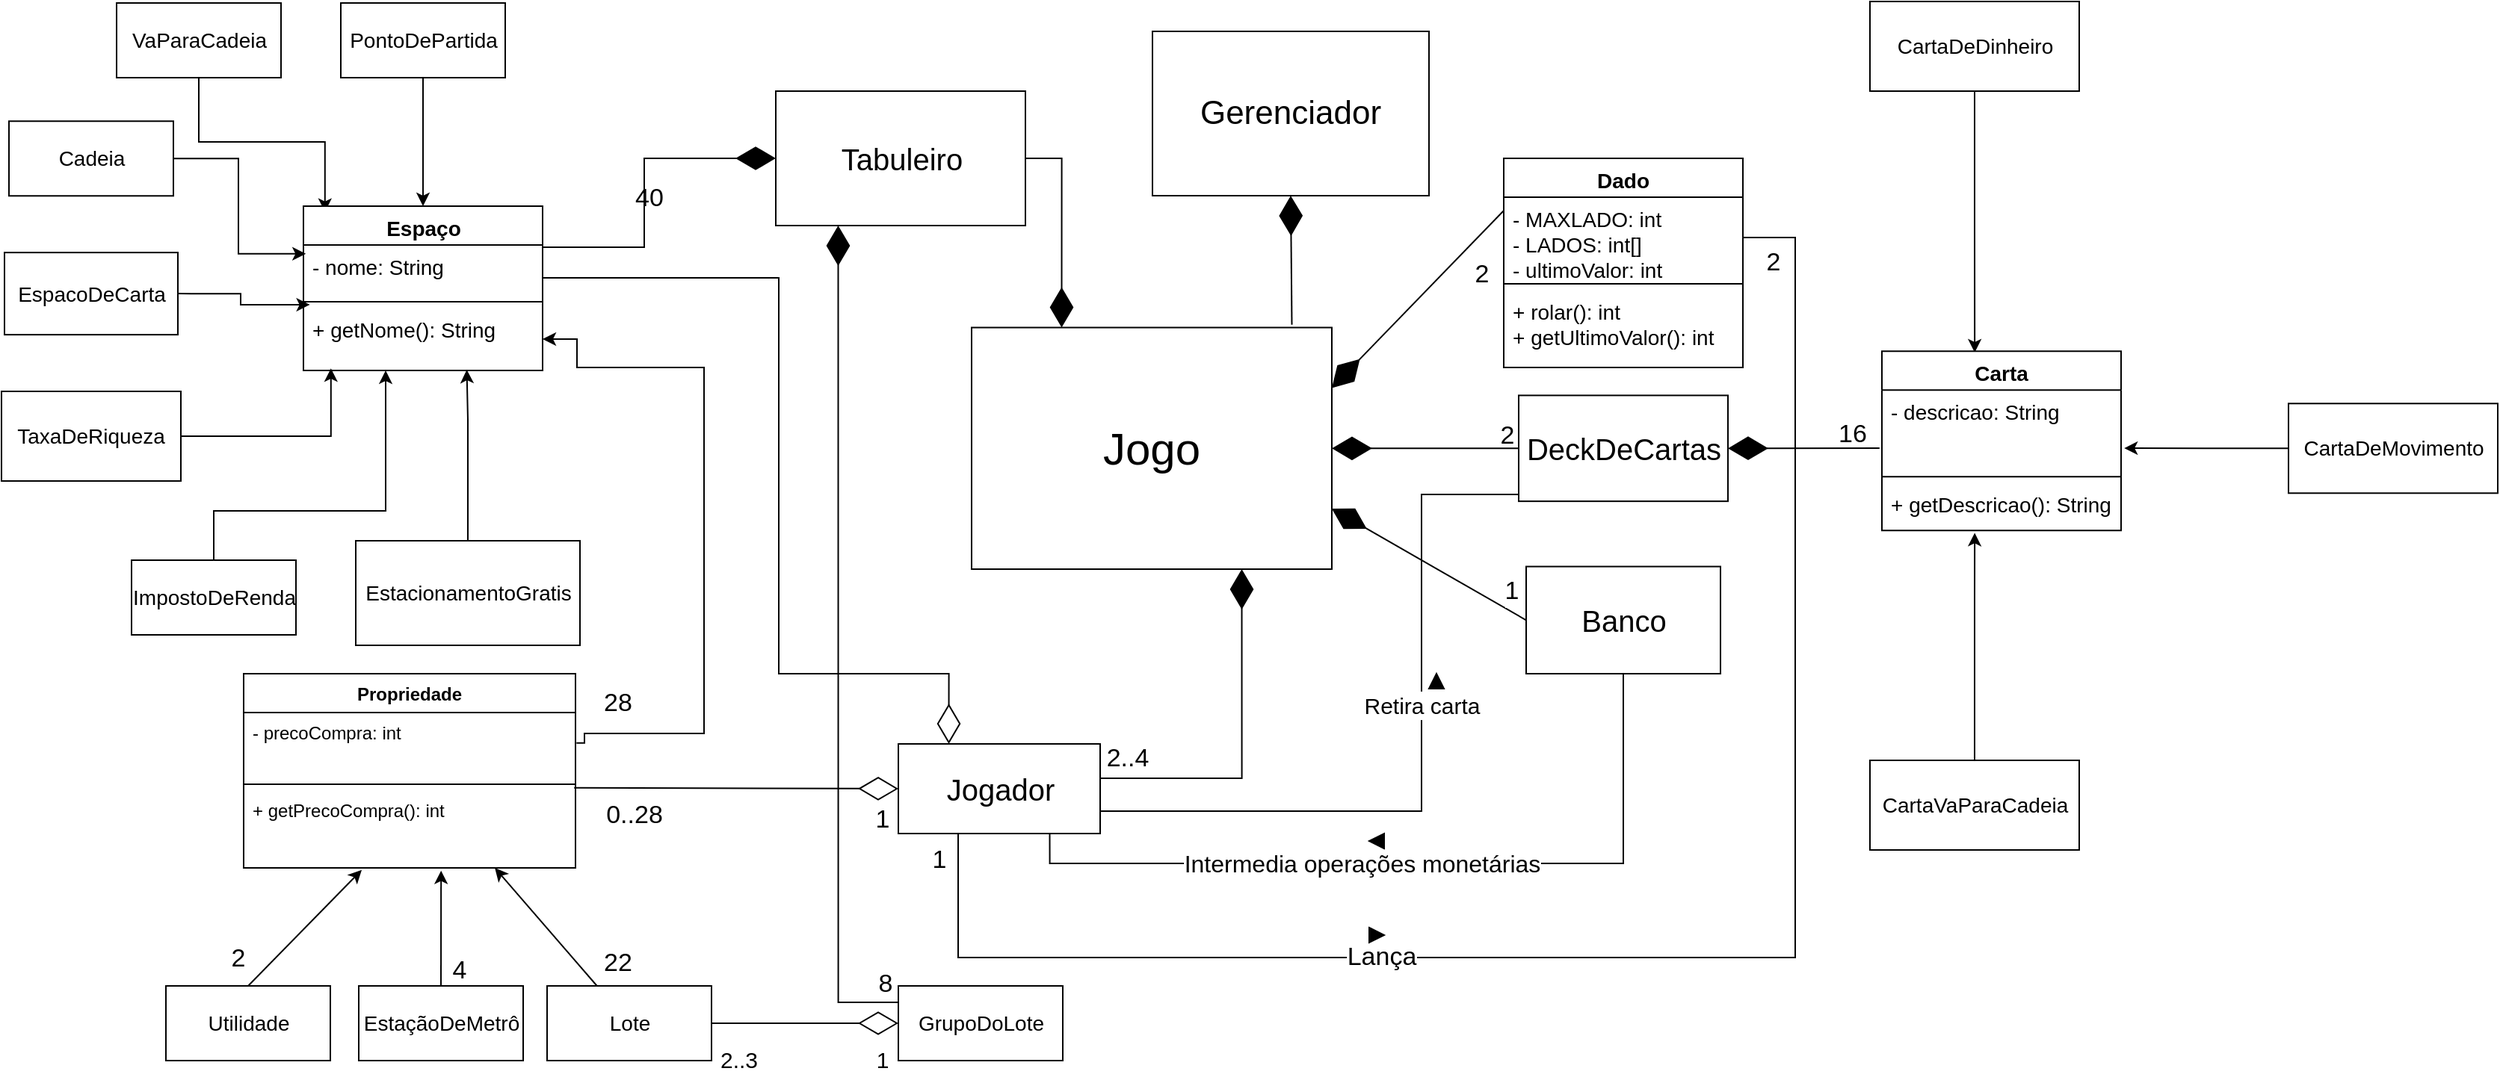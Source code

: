 <mxfile version="20.2.3" type="github">
  <diagram id="2CvRpesuBjBLBVpyUClh" name="Page-1">
    <mxGraphModel dx="2119" dy="652" grid="1" gridSize="10" guides="1" tooltips="1" connect="1" arrows="1" fold="1" page="1" pageScale="1" pageWidth="827" pageHeight="1169" math="0" shadow="0">
      <root>
        <mxCell id="0" />
        <mxCell id="1" parent="0" />
        <mxCell id="c68KgJTXVsl0c4aLbd2X-1" value="28" style="edgeStyle=orthogonalEdgeStyle;rounded=0;orthogonalLoop=1;jettySize=auto;html=1;fontSize=17;entryX=1.003;entryY=0.464;entryDx=0;entryDy=0;startArrow=classic;startFill=1;endArrow=none;endFill=0;exitX=1;exitY=0.5;exitDx=0;exitDy=0;entryPerimeter=0;" parent="1" source="Rdkix3AMdeM1Sjrw6h5y-4" target="eLn0Z7HhfPv99B10Aiud-2" edge="1">
          <mxGeometry x="0.857" y="-20" relative="1" as="geometry">
            <mxPoint x="128.5" y="597" as="targetPoint" />
            <mxPoint as="offset" />
            <Array as="points">
              <mxPoint x="125" y="326" />
              <mxPoint x="125" y="345" />
              <mxPoint x="210" y="345" />
              <mxPoint x="210" y="590" />
              <mxPoint x="130" y="590" />
              <mxPoint x="130" y="596" />
            </Array>
            <mxPoint x="110" y="345" as="sourcePoint" />
          </mxGeometry>
        </mxCell>
        <mxCell id="c68KgJTXVsl0c4aLbd2X-2" value="8" style="edgeStyle=orthogonalEdgeStyle;rounded=0;orthogonalLoop=1;jettySize=auto;html=1;fontSize=17;startArrow=none;startFill=0;endArrow=diamondThin;endFill=1;endSize=24;sourcePerimeterSpacing=6;targetPerimeterSpacing=24;strokeWidth=1;exitX=0;exitY=0.25;exitDx=0;exitDy=0;entryX=0.25;entryY=1;entryDx=0;entryDy=0;" parent="1" source="c68KgJTXVsl0c4aLbd2X-36" target="c68KgJTXVsl0c4aLbd2X-19" edge="1">
          <mxGeometry x="-0.961" y="-12" relative="1" as="geometry">
            <mxPoint x="320" y="170" as="targetPoint" />
            <Array as="points">
              <mxPoint x="340" y="770" />
              <mxPoint x="300" y="770" />
            </Array>
            <mxPoint as="offset" />
          </mxGeometry>
        </mxCell>
        <mxCell id="c68KgJTXVsl0c4aLbd2X-3" value="2..4" style="edgeStyle=orthogonalEdgeStyle;rounded=0;orthogonalLoop=1;jettySize=auto;html=1;exitX=1;exitY=0.5;exitDx=0;exitDy=0;entryX=0.75;entryY=1;entryDx=0;entryDy=0;fontSize=17;startArrow=none;startFill=0;endArrow=diamondThin;endFill=1;endSize=24;sourcePerimeterSpacing=6;targetPerimeterSpacing=24;strokeWidth=1;" parent="1" source="c68KgJTXVsl0c4aLbd2X-23" target="c68KgJTXVsl0c4aLbd2X-24" edge="1">
          <mxGeometry x="-0.793" y="13" relative="1" as="geometry">
            <Array as="points">
              <mxPoint x="475" y="620" />
              <mxPoint x="570" y="620" />
            </Array>
            <mxPoint as="offset" />
          </mxGeometry>
        </mxCell>
        <mxCell id="c68KgJTXVsl0c4aLbd2X-4" value="0..28" style="text;html=1;resizable=0;autosize=1;align=center;verticalAlign=middle;points=[];fillColor=none;strokeColor=none;rounded=0;labelBackgroundColor=default;fontSize=17;" parent="1" vertex="1">
          <mxGeometry x="132.5" y="630" width="60" height="30" as="geometry" />
        </mxCell>
        <mxCell id="c68KgJTXVsl0c4aLbd2X-5" value="1" style="text;html=1;resizable=0;autosize=1;align=center;verticalAlign=middle;points=[];fillColor=none;strokeColor=none;rounded=0;labelBackgroundColor=default;fontSize=15;" parent="1" vertex="1">
          <mxGeometry x="314" y="793" width="30" height="30" as="geometry" />
        </mxCell>
        <mxCell id="c68KgJTXVsl0c4aLbd2X-6" value="" style="edgeStyle=orthogonalEdgeStyle;rounded=0;orthogonalLoop=1;jettySize=auto;html=1;entryX=0.25;entryY=0;entryDx=0;entryDy=0;fontSize=14;startArrow=none;startFill=0;endArrow=diamondThin;endFill=0;endSize=24;sourcePerimeterSpacing=6;targetPerimeterSpacing=24;strokeWidth=1;exitX=1;exitY=0.5;exitDx=0;exitDy=0;" parent="1" source="Rdkix3AMdeM1Sjrw6h5y-2" target="c68KgJTXVsl0c4aLbd2X-23" edge="1">
          <mxGeometry x="-0.062" relative="1" as="geometry">
            <Array as="points">
              <mxPoint x="260" y="285" />
              <mxPoint x="260" y="550" />
              <mxPoint x="374" y="550" />
            </Array>
            <mxPoint as="offset" />
            <mxPoint x="150.75" y="285.435" as="sourcePoint" />
          </mxGeometry>
        </mxCell>
        <mxCell id="c68KgJTXVsl0c4aLbd2X-7" style="edgeStyle=orthogonalEdgeStyle;rounded=0;orthogonalLoop=1;jettySize=auto;html=1;exitX=1;exitY=0.25;exitDx=0;exitDy=0;entryX=0;entryY=0.5;entryDx=0;entryDy=0;fontSize=17;startArrow=none;startFill=0;endArrow=diamondThin;endFill=1;endSize=24;sourcePerimeterSpacing=6;targetPerimeterSpacing=24;strokeWidth=1;" parent="1" source="Rdkix3AMdeM1Sjrw6h5y-1" target="c68KgJTXVsl0c4aLbd2X-19" edge="1">
          <mxGeometry relative="1" as="geometry">
            <mxPoint x="150.75" y="252.502" as="sourcePoint" />
          </mxGeometry>
        </mxCell>
        <mxCell id="c68KgJTXVsl0c4aLbd2X-9" value="2" style="edgeStyle=none;rounded=0;orthogonalLoop=1;jettySize=auto;html=1;exitX=0.5;exitY=0;exitDx=0;exitDy=0;entryX=0.356;entryY=1.026;entryDx=0;entryDy=0;entryPerimeter=0;shadow=0;fontSize=17;startArrow=none;startFill=0;endArrow=classic;endFill=1;endSize=6;strokeWidth=1;" parent="1" source="c68KgJTXVsl0c4aLbd2X-10" target="eLn0Z7HhfPv99B10Aiud-4" edge="1">
          <mxGeometry x="-0.85" y="17" relative="1" as="geometry">
            <mxPoint as="offset" />
            <mxPoint x="-90" y="760" as="sourcePoint" />
            <mxPoint x="-26.669" y="689.4" as="targetPoint" />
          </mxGeometry>
        </mxCell>
        <mxCell id="c68KgJTXVsl0c4aLbd2X-10" value="Utilidade" style="html=1;fontSize=14;" parent="1" vertex="1">
          <mxGeometry x="-150" y="759" width="110" height="50" as="geometry" />
        </mxCell>
        <mxCell id="c68KgJTXVsl0c4aLbd2X-12" style="edgeStyle=orthogonalEdgeStyle;rounded=0;orthogonalLoop=1;jettySize=auto;html=1;exitX=1;exitY=0.5;exitDx=0;exitDy=0;entryX=0.01;entryY=0.174;entryDx=0;entryDy=0;entryPerimeter=0;fontSize=17;startArrow=none;startFill=0;endArrow=classic;endFill=1;" parent="1" source="c68KgJTXVsl0c4aLbd2X-13" target="Rdkix3AMdeM1Sjrw6h5y-2" edge="1">
          <mxGeometry relative="1" as="geometry">
            <mxPoint x="-83.451" y="265.807" as="targetPoint" />
          </mxGeometry>
        </mxCell>
        <mxCell id="c68KgJTXVsl0c4aLbd2X-13" value="Cadeia" style="html=1;fontSize=14;" parent="1" vertex="1">
          <mxGeometry x="-255" y="180.13" width="110" height="50" as="geometry" />
        </mxCell>
        <mxCell id="c68KgJTXVsl0c4aLbd2X-14" style="edgeStyle=orthogonalEdgeStyle;rounded=0;orthogonalLoop=1;jettySize=auto;html=1;exitX=0.5;exitY=0;exitDx=0;exitDy=0;fontSize=17;startArrow=none;startFill=0;endArrow=classic;endFill=1;" parent="1" source="c68KgJTXVsl0c4aLbd2X-15" target="Rdkix3AMdeM1Sjrw6h5y-4" edge="1">
          <mxGeometry relative="1" as="geometry">
            <mxPoint x="-2.893" y="351.037" as="targetPoint" />
            <Array as="points">
              <mxPoint x="-118" y="441" />
              <mxPoint x="-3" y="441" />
            </Array>
          </mxGeometry>
        </mxCell>
        <mxCell id="c68KgJTXVsl0c4aLbd2X-15" value="ImpostoDeRenda" style="html=1;fontSize=14;" parent="1" vertex="1">
          <mxGeometry x="-173" y="474" width="110" height="50" as="geometry" />
        </mxCell>
        <mxCell id="c68KgJTXVsl0c4aLbd2X-16" value="4" style="edgeStyle=none;rounded=0;orthogonalLoop=1;jettySize=auto;html=1;entryX=0.595;entryY=1.035;entryDx=0;entryDy=0;shadow=0;fontSize=17;startArrow=none;startFill=0;endArrow=classic;endFill=1;endSize=6;strokeWidth=1;exitX=0.5;exitY=0;exitDx=0;exitDy=0;entryPerimeter=0;" parent="1" source="c68KgJTXVsl0c4aLbd2X-17" target="eLn0Z7HhfPv99B10Aiud-4" edge="1">
          <mxGeometry x="-0.722" y="-13" relative="1" as="geometry">
            <mxPoint x="-1" as="offset" />
            <mxPoint x="-69.294" y="600" as="sourcePoint" />
            <mxPoint x="34" y="687" as="targetPoint" />
          </mxGeometry>
        </mxCell>
        <mxCell id="c68KgJTXVsl0c4aLbd2X-17" value="EstaçãoDeMetrô" style="html=1;fontSize=14;" parent="1" vertex="1">
          <mxGeometry x="-21" y="759" width="110" height="50" as="geometry" />
        </mxCell>
        <mxCell id="c68KgJTXVsl0c4aLbd2X-18" style="edgeStyle=orthogonalEdgeStyle;rounded=0;orthogonalLoop=1;jettySize=auto;html=1;exitX=1;exitY=0.5;exitDx=0;exitDy=0;entryX=0.25;entryY=0;entryDx=0;entryDy=0;fontSize=17;startArrow=none;startFill=0;endArrow=diamondThin;endFill=1;endSize=24;sourcePerimeterSpacing=6;targetPerimeterSpacing=24;strokeWidth=1;" parent="1" source="c68KgJTXVsl0c4aLbd2X-19" target="c68KgJTXVsl0c4aLbd2X-24" edge="1">
          <mxGeometry relative="1" as="geometry" />
        </mxCell>
        <mxCell id="c68KgJTXVsl0c4aLbd2X-19" value="Tabuleiro" style="html=1;fontSize=20;" parent="1" vertex="1">
          <mxGeometry x="258" y="160" width="167" height="90" as="geometry" />
        </mxCell>
        <mxCell id="c68KgJTXVsl0c4aLbd2X-20" value="Lança" style="edgeStyle=orthogonalEdgeStyle;rounded=0;orthogonalLoop=1;jettySize=auto;html=1;exitX=0.75;exitY=1;exitDx=0;exitDy=0;fontSize=17;startArrow=none;startFill=0;endArrow=none;endFill=0;endSize=24;sourcePerimeterSpacing=6;targetPerimeterSpacing=24;strokeWidth=1;entryX=1;entryY=0.5;entryDx=0;entryDy=0;" parent="1" source="c68KgJTXVsl0c4aLbd2X-23" target="Rdkix3AMdeM1Sjrw6h5y-7" edge="1">
          <mxGeometry x="-0.298" relative="1" as="geometry">
            <mxPoint x="890.0" y="285.435" as="targetPoint" />
            <Array as="points">
              <mxPoint x="380" y="657" />
              <mxPoint x="380" y="740" />
              <mxPoint x="940" y="740" />
              <mxPoint x="940" y="258" />
            </Array>
            <mxPoint x="-1" as="offset" />
          </mxGeometry>
        </mxCell>
        <mxCell id="c68KgJTXVsl0c4aLbd2X-21" value="&lt;span style=&quot;color: rgb(0, 0, 0); font-family: Helvetica; font-size: 16px; font-style: normal; font-variant-ligatures: normal; font-variant-caps: normal; font-weight: 400; letter-spacing: normal; orphans: 2; text-align: center; text-indent: 0px; text-transform: none; widows: 2; word-spacing: 0px; -webkit-text-stroke-width: 0px; background-color: rgb(255, 255, 255); text-decoration-thickness: initial; text-decoration-style: initial; text-decoration-color: initial; float: none; display: inline !important;&quot;&gt;Intermedia operações monetárias&lt;/span&gt;" style="edgeStyle=orthogonalEdgeStyle;rounded=0;orthogonalLoop=1;jettySize=auto;html=1;exitX=0.75;exitY=1;exitDx=0;exitDy=0;entryX=0.5;entryY=1;entryDx=0;entryDy=0;fontSize=16;startArrow=none;startFill=0;endArrow=none;endFill=0;endSize=24;sourcePerimeterSpacing=6;targetPerimeterSpacing=24;strokeWidth=1;" parent="1" source="c68KgJTXVsl0c4aLbd2X-23" target="c68KgJTXVsl0c4aLbd2X-33" edge="1">
          <mxGeometry x="-0.138" relative="1" as="geometry">
            <mxPoint as="offset" />
          </mxGeometry>
        </mxCell>
        <mxCell id="c68KgJTXVsl0c4aLbd2X-22" value="&lt;font style=&quot;font-size: 15px;&quot;&gt;Retira carta&lt;/font&gt;" style="edgeStyle=orthogonalEdgeStyle;rounded=0;orthogonalLoop=1;jettySize=auto;html=1;exitX=1;exitY=0.75;exitDx=0;exitDy=0;entryX=0;entryY=0.75;entryDx=0;entryDy=0;fontSize=16;startArrow=none;startFill=0;endArrow=none;endFill=0;endSize=24;sourcePerimeterSpacing=6;targetPerimeterSpacing=24;strokeWidth=1;" parent="1" source="c68KgJTXVsl0c4aLbd2X-23" target="c68KgJTXVsl0c4aLbd2X-53" edge="1">
          <mxGeometry x="0.137" relative="1" as="geometry">
            <Array as="points">
              <mxPoint x="690" y="642" />
              <mxPoint x="690" y="430" />
              <mxPoint x="755" y="430" />
            </Array>
            <mxPoint y="1" as="offset" />
          </mxGeometry>
        </mxCell>
        <mxCell id="c68KgJTXVsl0c4aLbd2X-23" value="Jogador" style="html=1;fontSize=20;" parent="1" vertex="1">
          <mxGeometry x="340" y="597" width="135" height="60" as="geometry" />
        </mxCell>
        <mxCell id="c68KgJTXVsl0c4aLbd2X-24" value="Jogo" style="rounded=0;whiteSpace=wrap;html=1;fontSize=30;" parent="1" vertex="1">
          <mxGeometry x="389" y="318.27" width="241" height="161.73" as="geometry" />
        </mxCell>
        <mxCell id="c68KgJTXVsl0c4aLbd2X-25" style="edgeStyle=orthogonalEdgeStyle;rounded=0;orthogonalLoop=1;jettySize=auto;html=1;fontSize=17;startArrow=none;startFill=0;endArrow=classic;endFill=1;entryX=0.115;entryY=0.966;entryDx=0;entryDy=0;entryPerimeter=0;" parent="1" source="c68KgJTXVsl0c4aLbd2X-26" target="Rdkix3AMdeM1Sjrw6h5y-4" edge="1">
          <mxGeometry relative="1" as="geometry">
            <mxPoint x="-40" y="350" as="targetPoint" />
            <Array as="points">
              <mxPoint x="-40" y="391" />
            </Array>
          </mxGeometry>
        </mxCell>
        <mxCell id="c68KgJTXVsl0c4aLbd2X-26" value="TaxaDeRiqueza" style="rounded=0;whiteSpace=wrap;html=1;fontSize=14;" parent="1" vertex="1">
          <mxGeometry x="-260" y="361" width="120" height="60" as="geometry" />
        </mxCell>
        <mxCell id="c68KgJTXVsl0c4aLbd2X-27" value="Gerenciador" style="rounded=0;whiteSpace=wrap;html=1;fontSize=22;" parent="1" vertex="1">
          <mxGeometry x="510" y="120" width="185" height="110" as="geometry" />
        </mxCell>
        <mxCell id="c68KgJTXVsl0c4aLbd2X-28" value="" style="endArrow=diamondThin;endFill=1;endSize=24;html=1;rounded=0;shadow=0;exitX=0.889;exitY=-0.012;exitDx=0;exitDy=0;entryX=0.5;entryY=1;entryDx=0;entryDy=0;exitPerimeter=0;" parent="1" source="c68KgJTXVsl0c4aLbd2X-24" target="c68KgJTXVsl0c4aLbd2X-27" edge="1">
          <mxGeometry width="160" relative="1" as="geometry">
            <mxPoint x="440" y="349.33" as="sourcePoint" />
            <mxPoint x="600" y="349.33" as="targetPoint" />
            <Array as="points" />
          </mxGeometry>
        </mxCell>
        <mxCell id="c68KgJTXVsl0c4aLbd2X-29" style="edgeStyle=none;rounded=0;orthogonalLoop=1;jettySize=auto;html=1;entryX=1;entryY=0.5;entryDx=0;entryDy=0;shadow=0;startArrow=none;startFill=0;endArrow=diamond;endFill=1;endSize=6;strokeWidth=1;" parent="1" source="c68KgJTXVsl0c4aLbd2X-24" target="c68KgJTXVsl0c4aLbd2X-24" edge="1">
          <mxGeometry relative="1" as="geometry" />
        </mxCell>
        <mxCell id="c68KgJTXVsl0c4aLbd2X-30" value="22" style="edgeStyle=none;rounded=0;orthogonalLoop=1;jettySize=auto;html=1;shadow=0;fontSize=17;startArrow=none;startFill=0;endArrow=classic;endFill=1;endSize=6;strokeWidth=1;entryX=0.757;entryY=1;entryDx=0;entryDy=0;entryPerimeter=0;" parent="1" source="c68KgJTXVsl0c4aLbd2X-31" target="eLn0Z7HhfPv99B10Aiud-4" edge="1">
          <mxGeometry x="-0.964" y="-20" relative="1" as="geometry">
            <mxPoint as="offset" />
            <mxPoint x="81.25" y="687" as="targetPoint" />
          </mxGeometry>
        </mxCell>
        <mxCell id="c68KgJTXVsl0c4aLbd2X-31" value="Lote" style="html=1;fontSize=14;" parent="1" vertex="1">
          <mxGeometry x="105" y="759" width="110" height="50" as="geometry" />
        </mxCell>
        <mxCell id="c68KgJTXVsl0c4aLbd2X-33" value="Banco" style="html=1;fontSize=20;" parent="1" vertex="1">
          <mxGeometry x="760" y="478.27" width="130" height="71.73" as="geometry" />
        </mxCell>
        <mxCell id="c68KgJTXVsl0c4aLbd2X-34" value="1" style="endArrow=diamondThin;endFill=1;endSize=24;html=1;rounded=0;shadow=0;fontSize=17;strokeWidth=1;exitX=0;exitY=0.5;exitDx=0;exitDy=0;entryX=1;entryY=0.75;entryDx=0;entryDy=0;" parent="1" source="c68KgJTXVsl0c4aLbd2X-33" target="c68KgJTXVsl0c4aLbd2X-24" edge="1">
          <mxGeometry x="-0.757" y="-12" width="160" relative="1" as="geometry">
            <mxPoint x="430" y="500" as="sourcePoint" />
            <mxPoint x="628" y="354" as="targetPoint" />
            <mxPoint as="offset" />
          </mxGeometry>
        </mxCell>
        <mxCell id="c68KgJTXVsl0c4aLbd2X-35" value="" style="endArrow=diamondThin;endFill=1;endSize=24;html=1;rounded=0;shadow=0;fontSize=17;strokeWidth=1;exitX=0;exitY=0.25;exitDx=0;exitDy=0;entryX=1;entryY=0.25;entryDx=0;entryDy=0;" parent="1" source="Rdkix3AMdeM1Sjrw6h5y-6" target="c68KgJTXVsl0c4aLbd2X-24" edge="1">
          <mxGeometry x="-0.918" y="10" width="160" relative="1" as="geometry">
            <mxPoint x="760.0" y="285.435" as="sourcePoint" />
            <mxPoint x="630" y="443" as="targetPoint" />
            <mxPoint as="offset" />
          </mxGeometry>
        </mxCell>
        <mxCell id="c68KgJTXVsl0c4aLbd2X-36" value="GrupoDoLote" style="html=1;labelBackgroundColor=default;fontSize=14;" parent="1" vertex="1">
          <mxGeometry x="340" y="759" width="110" height="50" as="geometry" />
        </mxCell>
        <mxCell id="c68KgJTXVsl0c4aLbd2X-37" style="edgeStyle=orthogonalEdgeStyle;rounded=0;orthogonalLoop=1;jettySize=auto;html=1;exitX=0.5;exitY=1;exitDx=0;exitDy=0;fontSize=17;startArrow=none;startFill=0;endArrow=classic;endFill=1;entryX=0.5;entryY=0;entryDx=0;entryDy=0;" parent="1" source="c68KgJTXVsl0c4aLbd2X-38" target="Rdkix3AMdeM1Sjrw6h5y-1" edge="1">
          <mxGeometry relative="1" as="geometry">
            <mxPoint x="22" y="230" as="targetPoint" />
          </mxGeometry>
        </mxCell>
        <mxCell id="c68KgJTXVsl0c4aLbd2X-38" value="PontoDePartida" style="html=1;fontSize=14;" parent="1" vertex="1">
          <mxGeometry x="-33" y="101" width="110" height="50" as="geometry" />
        </mxCell>
        <mxCell id="c68KgJTXVsl0c4aLbd2X-39" style="edgeStyle=orthogonalEdgeStyle;rounded=0;orthogonalLoop=1;jettySize=auto;html=1;exitX=0.5;exitY=0;exitDx=0;exitDy=0;fontSize=17;startArrow=none;startFill=0;endArrow=classic;endFill=1;entryX=0.683;entryY=0.989;entryDx=0;entryDy=0;entryPerimeter=0;" parent="1" source="c68KgJTXVsl0c4aLbd2X-40" target="Rdkix3AMdeM1Sjrw6h5y-4" edge="1">
          <mxGeometry relative="1" as="geometry">
            <mxPoint x="50" y="380" as="targetPoint" />
            <Array as="points">
              <mxPoint x="52" y="380" />
              <mxPoint x="51" y="380" />
            </Array>
          </mxGeometry>
        </mxCell>
        <mxCell id="c68KgJTXVsl0c4aLbd2X-40" value="EstacionamentoGratis" style="html=1;fontSize=14;" parent="1" vertex="1">
          <mxGeometry x="-23" y="461" width="150" height="70" as="geometry" />
        </mxCell>
        <mxCell id="c68KgJTXVsl0c4aLbd2X-41" style="edgeStyle=orthogonalEdgeStyle;rounded=0;orthogonalLoop=1;jettySize=auto;html=1;exitX=0.5;exitY=1;exitDx=0;exitDy=0;entryX=0.09;entryY=0.035;entryDx=0;entryDy=0;entryPerimeter=0;fontSize=17;startArrow=none;startFill=0;endArrow=classic;endFill=1;" parent="1" source="c68KgJTXVsl0c4aLbd2X-42" target="Rdkix3AMdeM1Sjrw6h5y-1" edge="1">
          <mxGeometry relative="1" as="geometry">
            <mxPoint x="-43.522" y="219.833" as="targetPoint" />
          </mxGeometry>
        </mxCell>
        <mxCell id="c68KgJTXVsl0c4aLbd2X-42" value="VaParaCadeia" style="html=1;fontSize=14;" parent="1" vertex="1">
          <mxGeometry x="-183" y="101" width="110" height="50" as="geometry" />
        </mxCell>
        <mxCell id="c68KgJTXVsl0c4aLbd2X-43" style="edgeStyle=orthogonalEdgeStyle;rounded=0;orthogonalLoop=1;jettySize=auto;html=1;entryX=0.388;entryY=1.049;entryDx=0;entryDy=0;entryPerimeter=0;" parent="1" source="c68KgJTXVsl0c4aLbd2X-44" target="Rdkix3AMdeM1Sjrw6h5y-19" edge="1">
          <mxGeometry relative="1" as="geometry">
            <mxPoint x="1060" y="480" as="targetPoint" />
            <Array as="points">
              <mxPoint x="1060" y="500" />
              <mxPoint x="1060" y="500" />
            </Array>
          </mxGeometry>
        </mxCell>
        <mxCell id="c68KgJTXVsl0c4aLbd2X-44" value="CartaVaParaCadeia" style="html=1;fontSize=14;" parent="1" vertex="1">
          <mxGeometry x="990" y="608" width="140" height="60" as="geometry" />
        </mxCell>
        <mxCell id="c68KgJTXVsl0c4aLbd2X-45" style="edgeStyle=orthogonalEdgeStyle;rounded=0;orthogonalLoop=1;jettySize=auto;html=1;entryX=1.013;entryY=0.72;entryDx=0;entryDy=0;entryPerimeter=0;" parent="1" source="c68KgJTXVsl0c4aLbd2X-46" target="Rdkix3AMdeM1Sjrw6h5y-17" edge="1">
          <mxGeometry relative="1" as="geometry">
            <mxPoint x="1200" y="399" as="targetPoint" />
          </mxGeometry>
        </mxCell>
        <mxCell id="c68KgJTXVsl0c4aLbd2X-46" value="CartaDeMovimento" style="html=1;fontSize=14;" parent="1" vertex="1">
          <mxGeometry x="1270" y="369.14" width="140" height="60" as="geometry" />
        </mxCell>
        <mxCell id="c68KgJTXVsl0c4aLbd2X-47" style="edgeStyle=orthogonalEdgeStyle;rounded=0;orthogonalLoop=1;jettySize=auto;html=1;entryX=0.388;entryY=0.007;entryDx=0;entryDy=0;entryPerimeter=0;" parent="1" source="c68KgJTXVsl0c4aLbd2X-48" target="Rdkix3AMdeM1Sjrw6h5y-16" edge="1">
          <mxGeometry relative="1" as="geometry">
            <mxPoint x="1060" y="270" as="targetPoint" />
          </mxGeometry>
        </mxCell>
        <mxCell id="c68KgJTXVsl0c4aLbd2X-48" value="CartaDeDinheiro" style="html=1;fontSize=14;" parent="1" vertex="1">
          <mxGeometry x="990" y="100" width="140" height="60" as="geometry" />
        </mxCell>
        <mxCell id="c68KgJTXVsl0c4aLbd2X-49" style="edgeStyle=orthogonalEdgeStyle;rounded=0;orthogonalLoop=1;jettySize=auto;html=1;exitX=1;exitY=0.5;exitDx=0;exitDy=0;fontSize=17;startArrow=none;startFill=0;endArrow=classic;endFill=1;entryX=0.027;entryY=-0.048;entryDx=0;entryDy=0;entryPerimeter=0;" parent="1" source="c68KgJTXVsl0c4aLbd2X-50" target="Rdkix3AMdeM1Sjrw6h5y-4" edge="1">
          <mxGeometry relative="1" as="geometry">
            <mxPoint x="-82.984" y="296.105" as="targetPoint" />
            <Array as="points" />
          </mxGeometry>
        </mxCell>
        <mxCell id="c68KgJTXVsl0c4aLbd2X-50" value="EspacoDeCarta" style="html=1;fontSize=14;" parent="1" vertex="1">
          <mxGeometry x="-258" y="268.06" width="116" height="55" as="geometry" />
        </mxCell>
        <mxCell id="c68KgJTXVsl0c4aLbd2X-51" value="2..3" style="text;html=1;resizable=0;autosize=1;align=center;verticalAlign=middle;points=[];fillColor=none;strokeColor=none;rounded=0;fontSize=15;" parent="1" vertex="1">
          <mxGeometry x="208" y="793" width="50" height="30" as="geometry" />
        </mxCell>
        <mxCell id="c68KgJTXVsl0c4aLbd2X-52" value="" style="endArrow=diamondThin;endFill=1;endSize=24;html=1;rounded=0;fontSize=22;strokeWidth=1;entryX=1;entryY=0.5;entryDx=0;entryDy=0;exitX=-0.01;exitY=0.72;exitDx=0;exitDy=0;exitPerimeter=0;" parent="1" source="Rdkix3AMdeM1Sjrw6h5y-17" target="c68KgJTXVsl0c4aLbd2X-53" edge="1">
          <mxGeometry width="160" relative="1" as="geometry">
            <mxPoint x="990" y="399.135" as="sourcePoint" />
            <mxPoint x="690" y="400" as="targetPoint" />
          </mxGeometry>
        </mxCell>
        <mxCell id="c68KgJTXVsl0c4aLbd2X-53" value="DeckDeCartas" style="html=1;fontSize=20;" parent="1" vertex="1">
          <mxGeometry x="755" y="363.7" width="140" height="70.87" as="geometry" />
        </mxCell>
        <mxCell id="c68KgJTXVsl0c4aLbd2X-55" value="" style="endArrow=diamondThin;endFill=1;endSize=24;html=1;rounded=0;shadow=0;fontSize=17;strokeWidth=1;exitX=0;exitY=0.5;exitDx=0;exitDy=0;entryX=1;entryY=0.5;entryDx=0;entryDy=0;" parent="1" source="c68KgJTXVsl0c4aLbd2X-53" target="c68KgJTXVsl0c4aLbd2X-24" edge="1">
          <mxGeometry width="160" relative="1" as="geometry">
            <mxPoint x="770" y="285.005" as="sourcePoint" />
            <mxPoint x="638" y="364" as="targetPoint" />
          </mxGeometry>
        </mxCell>
        <mxCell id="c68KgJTXVsl0c4aLbd2X-56" value="&lt;font style=&quot;font-size: 17px;&quot;&gt;40&lt;/font&gt;" style="text;html=1;resizable=0;autosize=1;align=center;verticalAlign=middle;points=[];fillColor=none;strokeColor=none;rounded=0;fontSize=22;" parent="1" vertex="1">
          <mxGeometry x="152.5" y="210" width="40" height="40" as="geometry" />
        </mxCell>
        <mxCell id="c68KgJTXVsl0c4aLbd2X-57" value="2" style="text;html=1;resizable=0;autosize=1;align=center;verticalAlign=middle;points=[];fillColor=none;strokeColor=none;rounded=0;fontSize=17;" parent="1" vertex="1">
          <mxGeometry x="715" y="268.06" width="30" height="30" as="geometry" />
        </mxCell>
        <mxCell id="c68KgJTXVsl0c4aLbd2X-58" value="2" style="text;html=1;resizable=0;autosize=1;align=center;verticalAlign=middle;points=[];fillColor=none;strokeColor=none;rounded=0;fontSize=17;" parent="1" vertex="1">
          <mxGeometry x="732" y="376" width="30" height="30" as="geometry" />
        </mxCell>
        <mxCell id="c68KgJTXVsl0c4aLbd2X-59" value="16" style="text;html=1;resizable=0;autosize=1;align=center;verticalAlign=middle;points=[];fillColor=none;strokeColor=none;rounded=0;fontSize=17;" parent="1" vertex="1">
          <mxGeometry x="958" y="375" width="40" height="30" as="geometry" />
        </mxCell>
        <mxCell id="c68KgJTXVsl0c4aLbd2X-60" value="1" style="text;html=1;resizable=0;autosize=1;align=center;verticalAlign=middle;points=[];fillColor=none;strokeColor=none;rounded=0;labelBackgroundColor=default;fontSize=17;" parent="1" vertex="1">
          <mxGeometry x="352" y="660" width="30" height="30" as="geometry" />
        </mxCell>
        <mxCell id="c68KgJTXVsl0c4aLbd2X-61" value="" style="endArrow=diamondThin;endFill=0;endSize=24;html=1;rounded=0;sourcePerimeterSpacing=6;targetPerimeterSpacing=24;strokeWidth=1;exitX=0.996;exitY=-0.032;exitDx=0;exitDy=0;entryX=0;entryY=0.5;entryDx=0;entryDy=0;fontSize=14;exitPerimeter=0;" parent="1" source="eLn0Z7HhfPv99B10Aiud-4" target="c68KgJTXVsl0c4aLbd2X-23" edge="1">
          <mxGeometry x="-0.094" y="13" width="160" relative="1" as="geometry">
            <mxPoint x="128.5" y="627" as="sourcePoint" />
            <mxPoint x="252" y="620" as="targetPoint" />
            <mxPoint as="offset" />
          </mxGeometry>
        </mxCell>
        <mxCell id="c68KgJTXVsl0c4aLbd2X-62" value="2" style="text;html=1;resizable=0;autosize=1;align=center;verticalAlign=middle;points=[];fillColor=none;strokeColor=none;rounded=0;fontSize=17;" parent="1" vertex="1">
          <mxGeometry x="910" y="260" width="30" height="30" as="geometry" />
        </mxCell>
        <mxCell id="c68KgJTXVsl0c4aLbd2X-63" value="1" style="text;html=1;resizable=0;autosize=1;align=center;verticalAlign=middle;points=[];fillColor=none;strokeColor=none;rounded=0;labelBackgroundColor=default;fontSize=17;" parent="1" vertex="1">
          <mxGeometry x="314" y="633" width="30" height="30" as="geometry" />
        </mxCell>
        <mxCell id="c68KgJTXVsl0c4aLbd2X-64" value="" style="triangle;whiteSpace=wrap;html=1;fillColor=#000000;" parent="1" vertex="1">
          <mxGeometry x="655" y="720" width="10" height="10" as="geometry" />
        </mxCell>
        <mxCell id="c68KgJTXVsl0c4aLbd2X-65" value="" style="triangle;whiteSpace=wrap;html=1;fillColor=#000000;rotation=-90;" parent="1" vertex="1">
          <mxGeometry x="695" y="550" width="10" height="10" as="geometry" />
        </mxCell>
        <mxCell id="c68KgJTXVsl0c4aLbd2X-66" value="" style="endArrow=diamondThin;endFill=0;endSize=24;html=1;rounded=0;entryX=0;entryY=0.5;entryDx=0;entryDy=0;exitX=1;exitY=0.5;exitDx=0;exitDy=0;" parent="1" source="c68KgJTXVsl0c4aLbd2X-31" target="c68KgJTXVsl0c4aLbd2X-36" edge="1">
          <mxGeometry width="160" relative="1" as="geometry">
            <mxPoint x="184" y="890" as="sourcePoint" />
            <mxPoint x="344" y="890" as="targetPoint" />
          </mxGeometry>
        </mxCell>
        <mxCell id="c68KgJTXVsl0c4aLbd2X-67" value="" style="triangle;whiteSpace=wrap;html=1;fillColor=#000000;rotation=-180;" parent="1" vertex="1">
          <mxGeometry x="655" y="657" width="10" height="10" as="geometry" />
        </mxCell>
        <mxCell id="Rdkix3AMdeM1Sjrw6h5y-1" value="Espaço" style="swimlane;fontStyle=1;align=center;verticalAlign=top;childLayout=stackLayout;horizontal=1;startSize=26;horizontalStack=0;resizeParent=1;resizeParentMax=0;resizeLast=0;collapsible=1;marginBottom=0;fontFamily=Helvetica;fontSize=14;fontColor=default;strokeColor=default;fillColor=default;html=1;" parent="1" vertex="1">
          <mxGeometry x="-58" y="237" width="160" height="110" as="geometry" />
        </mxCell>
        <mxCell id="Rdkix3AMdeM1Sjrw6h5y-2" value="- nome: String" style="text;strokeColor=none;fillColor=none;align=left;verticalAlign=top;spacingLeft=4;spacingRight=4;overflow=hidden;rotatable=0;points=[[0,0.5],[1,0.5]];portConstraint=eastwest;fontFamily=Helvetica;fontSize=14;fontColor=default;html=1;" parent="Rdkix3AMdeM1Sjrw6h5y-1" vertex="1">
          <mxGeometry y="26" width="160" height="34" as="geometry" />
        </mxCell>
        <mxCell id="Rdkix3AMdeM1Sjrw6h5y-3" value="" style="line;strokeWidth=1;fillColor=none;align=left;verticalAlign=middle;spacingTop=-1;spacingLeft=3;spacingRight=3;rotatable=0;labelPosition=right;points=[];portConstraint=eastwest;fontFamily=Helvetica;fontSize=14;fontColor=default;html=1;" parent="Rdkix3AMdeM1Sjrw6h5y-1" vertex="1">
          <mxGeometry y="60" width="160" height="8" as="geometry" />
        </mxCell>
        <mxCell id="Rdkix3AMdeM1Sjrw6h5y-4" value="+ getNome(): String" style="text;strokeColor=none;fillColor=none;align=left;verticalAlign=top;spacingLeft=4;spacingRight=4;overflow=hidden;rotatable=0;points=[[0,0.5],[1,0.5]];portConstraint=eastwest;fontFamily=Helvetica;fontSize=14;fontColor=default;html=1;" parent="Rdkix3AMdeM1Sjrw6h5y-1" vertex="1">
          <mxGeometry y="68" width="160" height="42" as="geometry" />
        </mxCell>
        <mxCell id="Rdkix3AMdeM1Sjrw6h5y-6" value="Dado" style="swimlane;fontStyle=1;align=center;verticalAlign=top;childLayout=stackLayout;horizontal=1;startSize=26;horizontalStack=0;resizeParent=1;resizeParentMax=0;resizeLast=0;collapsible=1;marginBottom=0;fontFamily=Helvetica;fontSize=14;fontColor=default;" parent="1" vertex="1">
          <mxGeometry x="745" y="205" width="160" height="140" as="geometry" />
        </mxCell>
        <mxCell id="Rdkix3AMdeM1Sjrw6h5y-7" value="- MAXLADO: int&#xa;- LADOS: int[]&#xa;- ultimoValor: int" style="text;strokeColor=none;fillColor=none;align=left;verticalAlign=top;spacingLeft=4;spacingRight=4;overflow=hidden;rotatable=0;points=[[0,0.5],[1,0.5]];portConstraint=eastwest;fontFamily=Helvetica;fontSize=14;fontColor=default;" parent="Rdkix3AMdeM1Sjrw6h5y-6" vertex="1">
          <mxGeometry y="26" width="160" height="54" as="geometry" />
        </mxCell>
        <mxCell id="Rdkix3AMdeM1Sjrw6h5y-8" value="" style="line;strokeWidth=1;fillColor=none;align=left;verticalAlign=middle;spacingTop=-1;spacingLeft=3;spacingRight=3;rotatable=0;labelPosition=right;points=[];portConstraint=eastwest;fontFamily=Helvetica;fontSize=14;fontColor=default;" parent="Rdkix3AMdeM1Sjrw6h5y-6" vertex="1">
          <mxGeometry y="80" width="160" height="8" as="geometry" />
        </mxCell>
        <mxCell id="Rdkix3AMdeM1Sjrw6h5y-9" value="+ rolar(): int&#xa;+ getUltimoValor(): int&#xa; " style="text;strokeColor=none;fillColor=none;align=left;verticalAlign=top;spacingLeft=4;spacingRight=4;overflow=hidden;rotatable=0;points=[[0,0.5],[1,0.5]];portConstraint=eastwest;fontFamily=Helvetica;fontSize=14;fontColor=default;" parent="Rdkix3AMdeM1Sjrw6h5y-6" vertex="1">
          <mxGeometry y="88" width="160" height="52" as="geometry" />
        </mxCell>
        <mxCell id="Rdkix3AMdeM1Sjrw6h5y-16" value="Carta" style="swimlane;fontStyle=1;align=center;verticalAlign=top;childLayout=stackLayout;horizontal=1;startSize=26;horizontalStack=0;resizeParent=1;resizeParentMax=0;resizeLast=0;collapsible=1;marginBottom=0;fontFamily=Helvetica;fontSize=14;fontColor=default;" parent="1" vertex="1">
          <mxGeometry x="998" y="334.14" width="160" height="120" as="geometry" />
        </mxCell>
        <mxCell id="Rdkix3AMdeM1Sjrw6h5y-17" value="- descricao: String" style="text;strokeColor=none;fillColor=none;align=left;verticalAlign=top;spacingLeft=4;spacingRight=4;overflow=hidden;rotatable=0;points=[[0,0.5],[1,0.5]];portConstraint=eastwest;fontFamily=Helvetica;fontSize=14;fontColor=default;" parent="Rdkix3AMdeM1Sjrw6h5y-16" vertex="1">
          <mxGeometry y="26" width="160" height="54" as="geometry" />
        </mxCell>
        <mxCell id="Rdkix3AMdeM1Sjrw6h5y-18" value="" style="line;strokeWidth=1;fillColor=none;align=left;verticalAlign=middle;spacingTop=-1;spacingLeft=3;spacingRight=3;rotatable=0;labelPosition=right;points=[];portConstraint=eastwest;fontFamily=Helvetica;fontSize=14;fontColor=default;" parent="Rdkix3AMdeM1Sjrw6h5y-16" vertex="1">
          <mxGeometry y="80" width="160" height="8" as="geometry" />
        </mxCell>
        <mxCell id="Rdkix3AMdeM1Sjrw6h5y-19" value="+ getDescricao(): String&#xa;" style="text;strokeColor=none;fillColor=none;align=left;verticalAlign=top;spacingLeft=4;spacingRight=4;overflow=hidden;rotatable=0;points=[[0,0.5],[1,0.5]];portConstraint=eastwest;fontFamily=Helvetica;fontSize=14;fontColor=default;" parent="Rdkix3AMdeM1Sjrw6h5y-16" vertex="1">
          <mxGeometry y="88" width="160" height="32" as="geometry" />
        </mxCell>
        <mxCell id="eLn0Z7HhfPv99B10Aiud-1" value="Propriedade" style="swimlane;fontStyle=1;align=center;verticalAlign=top;childLayout=stackLayout;horizontal=1;startSize=26;horizontalStack=0;resizeParent=1;resizeParentMax=0;resizeLast=0;collapsible=1;marginBottom=0;" parent="1" vertex="1">
          <mxGeometry x="-98" y="550" width="222" height="130" as="geometry" />
        </mxCell>
        <mxCell id="eLn0Z7HhfPv99B10Aiud-2" value="- precoCompra: int" style="text;strokeColor=none;fillColor=none;align=left;verticalAlign=top;spacingLeft=4;spacingRight=4;overflow=hidden;rotatable=0;points=[[0,0.5],[1,0.5]];portConstraint=eastwest;" parent="eLn0Z7HhfPv99B10Aiud-1" vertex="1">
          <mxGeometry y="26" width="222" height="44" as="geometry" />
        </mxCell>
        <mxCell id="eLn0Z7HhfPv99B10Aiud-3" value="" style="line;strokeWidth=1;fillColor=none;align=left;verticalAlign=middle;spacingTop=-1;spacingLeft=3;spacingRight=3;rotatable=0;labelPosition=right;points=[];portConstraint=eastwest;" parent="eLn0Z7HhfPv99B10Aiud-1" vertex="1">
          <mxGeometry y="70" width="222" height="8" as="geometry" />
        </mxCell>
        <mxCell id="eLn0Z7HhfPv99B10Aiud-4" value="+ getPrecoCompra(): int" style="text;strokeColor=none;fillColor=none;align=left;verticalAlign=top;spacingLeft=4;spacingRight=4;overflow=hidden;rotatable=0;points=[[0,0.5],[1,0.5]];portConstraint=eastwest;" parent="eLn0Z7HhfPv99B10Aiud-1" vertex="1">
          <mxGeometry y="78" width="222" height="52" as="geometry" />
        </mxCell>
      </root>
    </mxGraphModel>
  </diagram>
</mxfile>
